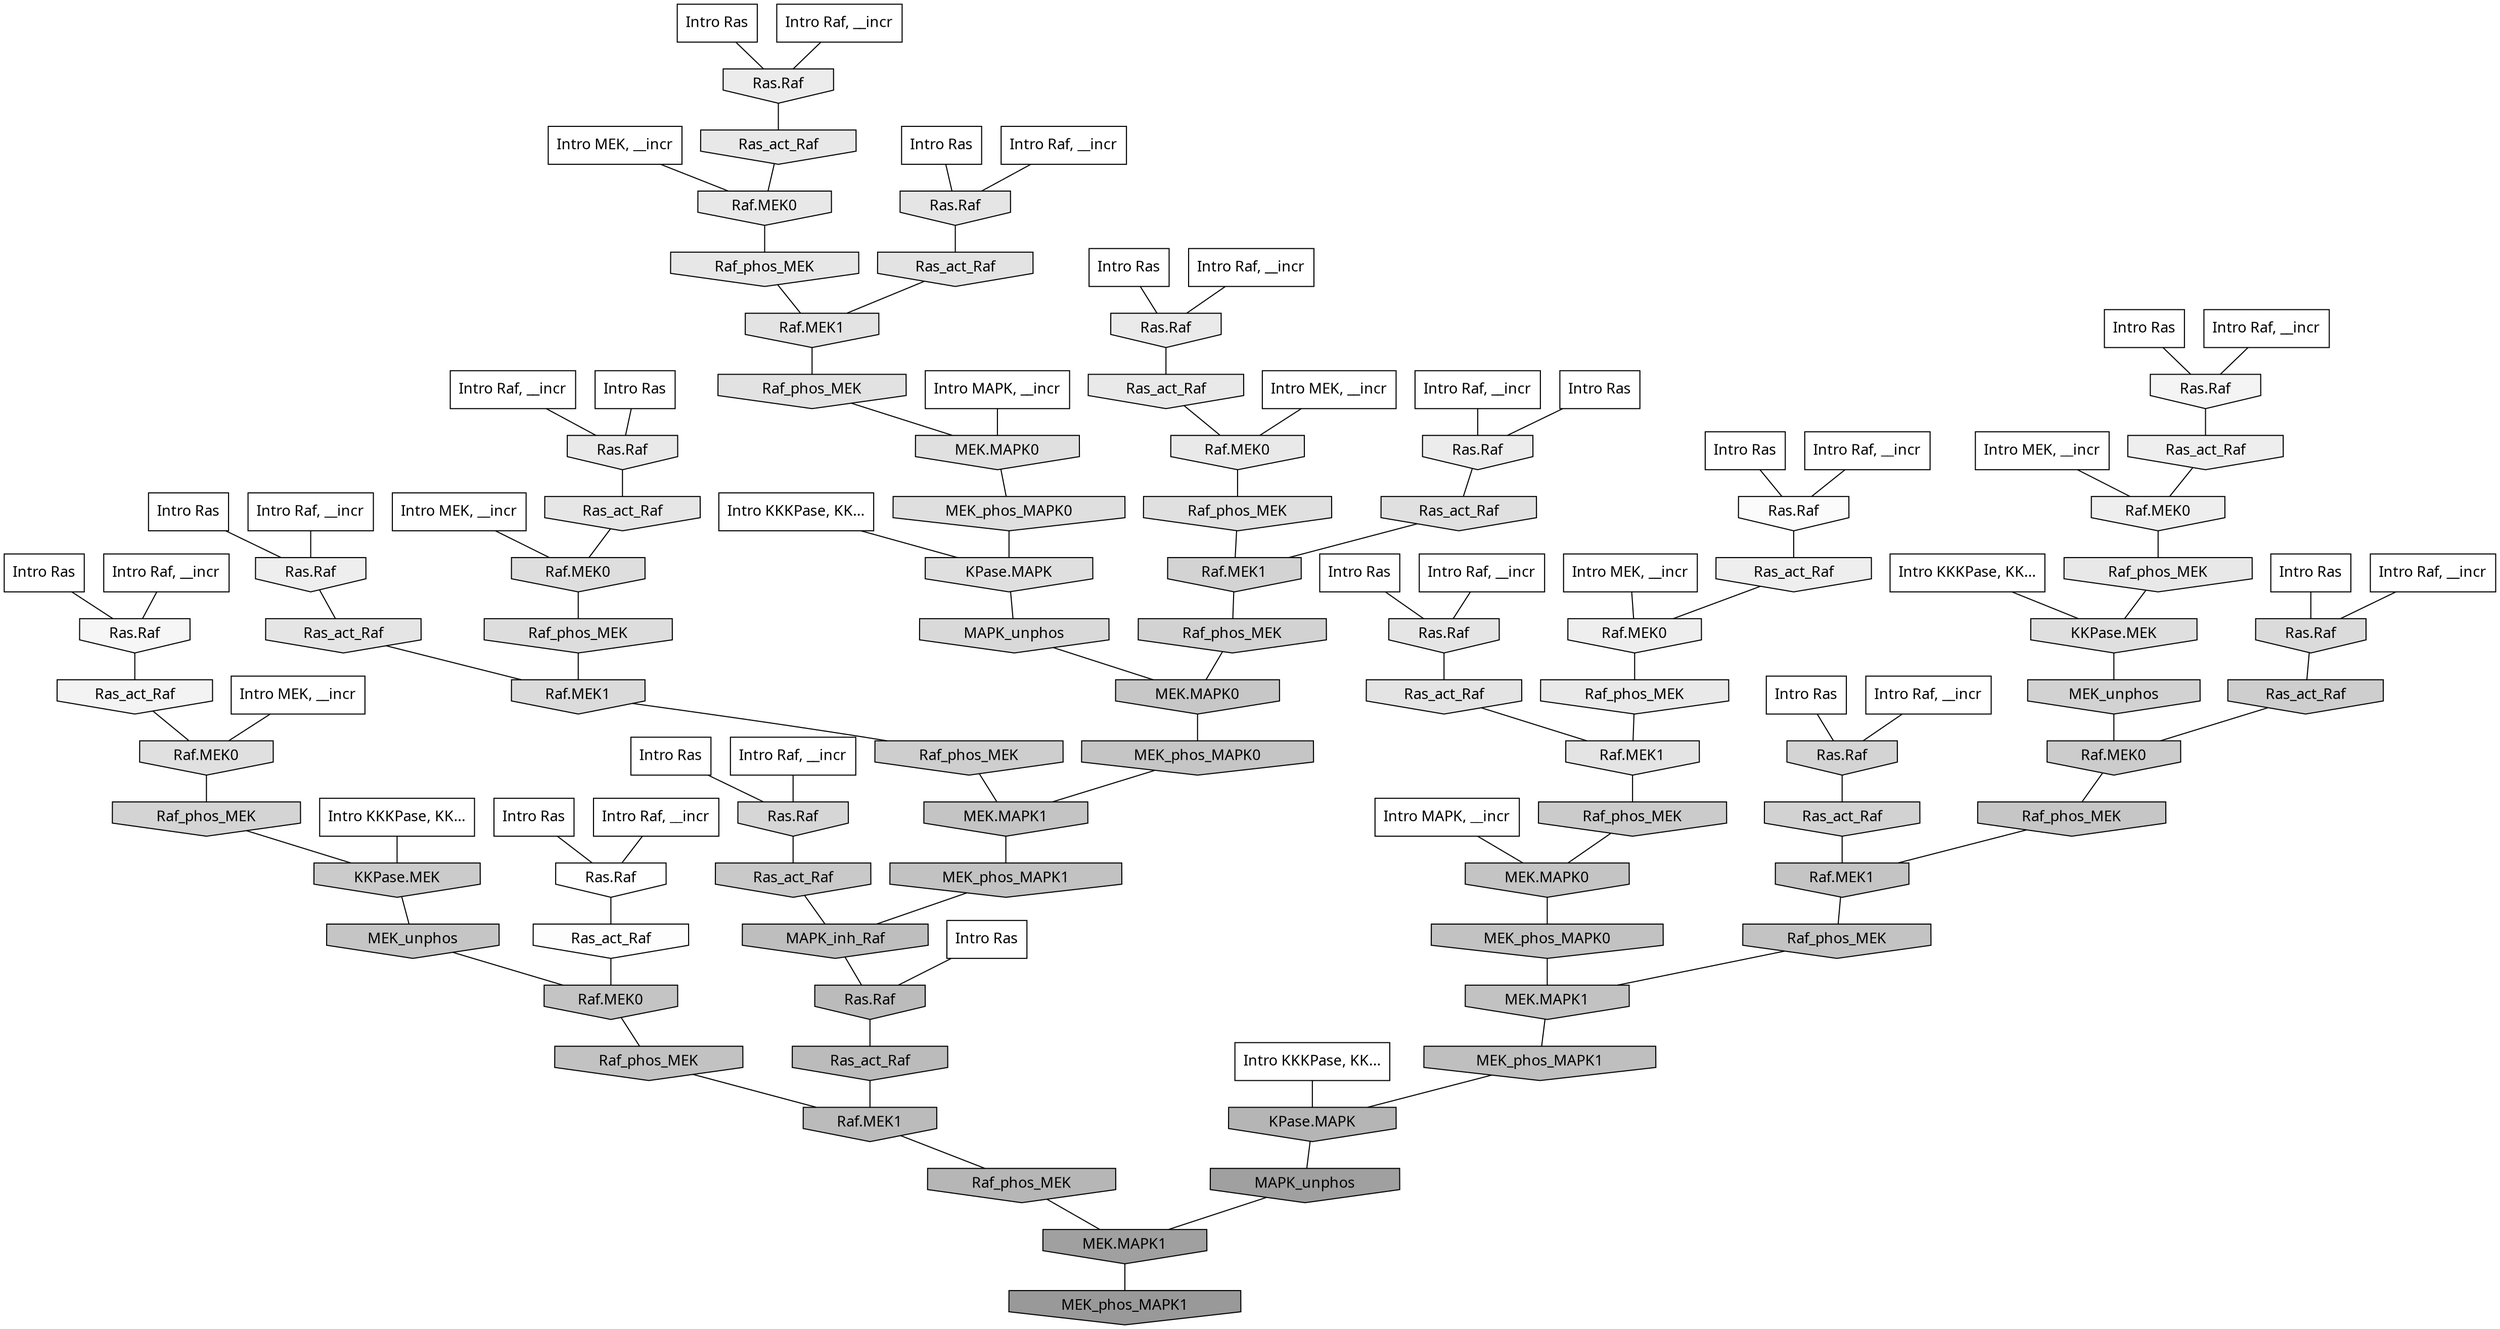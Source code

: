 digraph G{
  rankdir="TB";
  ranksep=0.30;
  node [fontname="CMU Serif"];
  edge [fontname="CMU Serif"];
  
  3 [label="Intro Ras", shape=rectangle, style=filled, fillcolor="0.000 0.000 1.000"]
  
  4 [label="Intro Ras", shape=rectangle, style=filled, fillcolor="0.000 0.000 1.000"]
  
  8 [label="Intro Ras", shape=rectangle, style=filled, fillcolor="0.000 0.000 1.000"]
  
  13 [label="Intro Ras", shape=rectangle, style=filled, fillcolor="0.000 0.000 1.000"]
  
  15 [label="Intro Ras", shape=rectangle, style=filled, fillcolor="0.000 0.000 1.000"]
  
  18 [label="Intro Ras", shape=rectangle, style=filled, fillcolor="0.000 0.000 1.000"]
  
  26 [label="Intro Ras", shape=rectangle, style=filled, fillcolor="0.000 0.000 1.000"]
  
  39 [label="Intro Ras", shape=rectangle, style=filled, fillcolor="0.000 0.000 1.000"]
  
  41 [label="Intro Ras", shape=rectangle, style=filled, fillcolor="0.000 0.000 1.000"]
  
  46 [label="Intro Ras", shape=rectangle, style=filled, fillcolor="0.000 0.000 1.000"]
  
  52 [label="Intro Ras", shape=rectangle, style=filled, fillcolor="0.000 0.000 1.000"]
  
  67 [label="Intro Ras", shape=rectangle, style=filled, fillcolor="0.000 0.000 1.000"]
  
  80 [label="Intro Ras", shape=rectangle, style=filled, fillcolor="0.000 0.000 1.000"]
  
  83 [label="Intro Ras", shape=rectangle, style=filled, fillcolor="0.000 0.000 1.000"]
  
  85 [label="Intro Ras", shape=rectangle, style=filled, fillcolor="0.000 0.000 1.000"]
  
  124 [label="Intro Raf, __incr", shape=rectangle, style=filled, fillcolor="0.000 0.000 1.000"]
  
  129 [label="Intro Raf, __incr", shape=rectangle, style=filled, fillcolor="0.000 0.000 1.000"]
  
  139 [label="Intro Raf, __incr", shape=rectangle, style=filled, fillcolor="0.000 0.000 1.000"]
  
  211 [label="Intro Raf, __incr", shape=rectangle, style=filled, fillcolor="0.000 0.000 1.000"]
  
  227 [label="Intro Raf, __incr", shape=rectangle, style=filled, fillcolor="0.000 0.000 1.000"]
  
  264 [label="Intro Raf, __incr", shape=rectangle, style=filled, fillcolor="0.000 0.000 1.000"]
  
  323 [label="Intro Raf, __incr", shape=rectangle, style=filled, fillcolor="0.000 0.000 1.000"]
  
  407 [label="Intro Raf, __incr", shape=rectangle, style=filled, fillcolor="0.000 0.000 1.000"]
  
  543 [label="Intro Raf, __incr", shape=rectangle, style=filled, fillcolor="0.000 0.000 1.000"]
  
  693 [label="Intro Raf, __incr", shape=rectangle, style=filled, fillcolor="0.000 0.000 1.000"]
  
  739 [label="Intro Raf, __incr", shape=rectangle, style=filled, fillcolor="0.000 0.000 1.000"]
  
  931 [label="Intro Raf, __incr", shape=rectangle, style=filled, fillcolor="0.000 0.000 1.000"]
  
  995 [label="Intro Raf, __incr", shape=rectangle, style=filled, fillcolor="0.000 0.000 1.000"]
  
  1046 [label="Intro Raf, __incr", shape=rectangle, style=filled, fillcolor="0.000 0.000 1.000"]
  
  1266 [label="Intro MEK, __incr", shape=rectangle, style=filled, fillcolor="0.000 0.000 1.000"]
  
  1278 [label="Intro MEK, __incr", shape=rectangle, style=filled, fillcolor="0.000 0.000 1.000"]
  
  1318 [label="Intro MEK, __incr", shape=rectangle, style=filled, fillcolor="0.000 0.000 1.000"]
  
  1538 [label="Intro MEK, __incr", shape=rectangle, style=filled, fillcolor="0.000 0.000 1.000"]
  
  2000 [label="Intro MEK, __incr", shape=rectangle, style=filled, fillcolor="0.000 0.000 1.000"]
  
  2089 [label="Intro MEK, __incr", shape=rectangle, style=filled, fillcolor="0.000 0.000 1.000"]
  
  2246 [label="Intro MAPK, __incr", shape=rectangle, style=filled, fillcolor="0.000 0.000 1.000"]
  
  2645 [label="Intro MAPK, __incr", shape=rectangle, style=filled, fillcolor="0.000 0.000 1.000"]
  
  3146 [label="Intro KKKPase, KK...", shape=rectangle, style=filled, fillcolor="0.000 0.000 1.000"]
  
  3159 [label="Intro KKKPase, KK...", shape=rectangle, style=filled, fillcolor="0.000 0.000 1.000"]
  
  3164 [label="Intro KKKPase, KK...", shape=rectangle, style=filled, fillcolor="0.000 0.000 1.000"]
  
  3178 [label="Intro KKKPase, KK...", shape=rectangle, style=filled, fillcolor="0.000 0.000 1.000"]
  
  3343 [label="Ras.Raf", shape=invhouse, style=filled, fillcolor="0.000 0.000 0.998"]
  
  3420 [label="Ras_act_Raf", shape=invhouse, style=filled, fillcolor="0.000 0.000 0.990"]
  
  3522 [label="Ras.Raf", shape=invhouse, style=filled, fillcolor="0.000 0.000 0.981"]
  
  3811 [label="Ras.Raf", shape=invhouse, style=filled, fillcolor="0.000 0.000 0.964"]
  
  4086 [label="Ras.Raf", shape=invhouse, style=filled, fillcolor="0.000 0.000 0.954"]
  
  4178 [label="Ras_act_Raf", shape=invhouse, style=filled, fillcolor="0.000 0.000 0.951"]
  
  4659 [label="Ras.Raf", shape=invhouse, style=filled, fillcolor="0.000 0.000 0.932"]
  
  4693 [label="Ras_act_Raf", shape=invhouse, style=filled, fillcolor="0.000 0.000 0.931"]
  
  4695 [label="Raf.MEK0", shape=invhouse, style=filled, fillcolor="0.000 0.000 0.931"]
  
  4715 [label="Ras_act_Raf", shape=invhouse, style=filled, fillcolor="0.000 0.000 0.930"]
  
  4744 [label="Raf.MEK0", shape=invhouse, style=filled, fillcolor="0.000 0.000 0.930"]
  
  4910 [label="Ras.Raf", shape=invhouse, style=filled, fillcolor="0.000 0.000 0.924"]
  
  4921 [label="Ras.Raf", shape=invhouse, style=filled, fillcolor="0.000 0.000 0.923"]
  
  5146 [label="Ras.Raf", shape=invhouse, style=filled, fillcolor="0.000 0.000 0.915"]
  
  5216 [label="Ras.Raf", shape=invhouse, style=filled, fillcolor="0.000 0.000 0.913"]
  
  5223 [label="Raf_phos_MEK", shape=invhouse, style=filled, fillcolor="0.000 0.000 0.913"]
  
  5231 [label="Ras_act_Raf", shape=invhouse, style=filled, fillcolor="0.000 0.000 0.912"]
  
  5233 [label="Raf.MEK0", shape=invhouse, style=filled, fillcolor="0.000 0.000 0.912"]
  
  5338 [label="Ras_act_Raf", shape=invhouse, style=filled, fillcolor="0.000 0.000 0.909"]
  
  5340 [label="Raf.MEK0", shape=invhouse, style=filled, fillcolor="0.000 0.000 0.909"]
  
  5381 [label="Raf_phos_MEK", shape=invhouse, style=filled, fillcolor="0.000 0.000 0.909"]
  
  5437 [label="Raf_phos_MEK", shape=invhouse, style=filled, fillcolor="0.000 0.000 0.906"]
  
  5584 [label="Ras_act_Raf", shape=invhouse, style=filled, fillcolor="0.000 0.000 0.900"]
  
  5665 [label="Ras.Raf", shape=invhouse, style=filled, fillcolor="0.000 0.000 0.898"]
  
  5721 [label="Ras_act_Raf", shape=invhouse, style=filled, fillcolor="0.000 0.000 0.896"]
  
  5787 [label="Ras.Raf", shape=invhouse, style=filled, fillcolor="0.000 0.000 0.895"]
  
  5804 [label="Ras_act_Raf", shape=invhouse, style=filled, fillcolor="0.000 0.000 0.894"]
  
  5806 [label="Raf.MEK1", shape=invhouse, style=filled, fillcolor="0.000 0.000 0.894"]
  
  6018 [label="Ras_act_Raf", shape=invhouse, style=filled, fillcolor="0.000 0.000 0.887"]
  
  6025 [label="Raf.MEK1", shape=invhouse, style=filled, fillcolor="0.000 0.000 0.887"]
  
  6093 [label="Raf_phos_MEK", shape=invhouse, style=filled, fillcolor="0.000 0.000 0.885"]
  
  6370 [label="Raf_phos_MEK", shape=invhouse, style=filled, fillcolor="0.000 0.000 0.878"]
  
  6407 [label="Ras_act_Raf", shape=invhouse, style=filled, fillcolor="0.000 0.000 0.877"]
  
  6427 [label="Raf.MEK0", shape=invhouse, style=filled, fillcolor="0.000 0.000 0.877"]
  
  6433 [label="MEK.MAPK0", shape=invhouse, style=filled, fillcolor="0.000 0.000 0.877"]
  
  6519 [label="KKPase.MEK", shape=invhouse, style=filled, fillcolor="0.000 0.000 0.875"]
  
  6637 [label="MEK_phos_MAPK0", shape=invhouse, style=filled, fillcolor="0.000 0.000 0.872"]
  
  6679 [label="KPase.MAPK", shape=invhouse, style=filled, fillcolor="0.000 0.000 0.872"]
  
  6731 [label="Raf.MEK0", shape=invhouse, style=filled, fillcolor="0.000 0.000 0.870"]
  
  6905 [label="Raf_phos_MEK", shape=invhouse, style=filled, fillcolor="0.000 0.000 0.867"]
  
  7516 [label="Ras.Raf", shape=invhouse, style=filled, fillcolor="0.000 0.000 0.856"]
  
  7524 [label="Raf.MEK1", shape=invhouse, style=filled, fillcolor="0.000 0.000 0.856"]
  
  7936 [label="MAPK_unphos", shape=invhouse, style=filled, fillcolor="0.000 0.000 0.848"]
  
  8563 [label="Ras.Raf", shape=invhouse, style=filled, fillcolor="0.000 0.000 0.837"]
  
  8909 [label="Ras.Raf", shape=invhouse, style=filled, fillcolor="0.000 0.000 0.831"]
  
  8981 [label="Raf_phos_MEK", shape=invhouse, style=filled, fillcolor="0.000 0.000 0.830"]
  
  9076 [label="Raf.MEK1", shape=invhouse, style=filled, fillcolor="0.000 0.000 0.828"]
  
  9431 [label="Raf_phos_MEK", shape=invhouse, style=filled, fillcolor="0.000 0.000 0.823"]
  
  9498 [label="MEK_unphos", shape=invhouse, style=filled, fillcolor="0.000 0.000 0.823"]
  
  9659 [label="Ras_act_Raf", shape=invhouse, style=filled, fillcolor="0.000 0.000 0.821"]
  
  10711 [label="Raf_phos_MEK", shape=invhouse, style=filled, fillcolor="0.000 0.000 0.808"]
  
  11018 [label="Ras_act_Raf", shape=invhouse, style=filled, fillcolor="0.000 0.000 0.805"]
  
  11781 [label="Raf.MEK0", shape=invhouse, style=filled, fillcolor="0.000 0.000 0.797"]
  
  11903 [label="KKPase.MEK", shape=invhouse, style=filled, fillcolor="0.000 0.000 0.795"]
  
  12125 [label="Raf_phos_MEK", shape=invhouse, style=filled, fillcolor="0.000 0.000 0.793"]
  
  12567 [label="Ras_act_Raf", shape=invhouse, style=filled, fillcolor="0.000 0.000 0.789"]
  
  13497 [label="MEK.MAPK0", shape=invhouse, style=filled, fillcolor="0.000 0.000 0.781"]
  
  14377 [label="Raf_phos_MEK", shape=invhouse, style=filled, fillcolor="0.000 0.000 0.774"]
  
  14506 [label="MEK_phos_MAPK0", shape=invhouse, style=filled, fillcolor="0.000 0.000 0.773"]
  
  14590 [label="MEK_unphos", shape=invhouse, style=filled, fillcolor="0.000 0.000 0.772"]
  
  14998 [label="MEK.MAPK1", shape=invhouse, style=filled, fillcolor="0.000 0.000 0.769"]
  
  15021 [label="Raf.MEK0", shape=invhouse, style=filled, fillcolor="0.000 0.000 0.769"]
  
  15038 [label="MEK.MAPK0", shape=invhouse, style=filled, fillcolor="0.000 0.000 0.769"]
  
  15106 [label="Raf.MEK1", shape=invhouse, style=filled, fillcolor="0.000 0.000 0.768"]
  
  15517 [label="Raf_phos_MEK", shape=invhouse, style=filled, fillcolor="0.000 0.000 0.764"]
  
  15739 [label="Raf_phos_MEK", shape=invhouse, style=filled, fillcolor="0.000 0.000 0.761"]
  
  15842 [label="MEK_phos_MAPK1", shape=invhouse, style=filled, fillcolor="0.000 0.000 0.760"]
  
  16009 [label="MEK_phos_MAPK0", shape=invhouse, style=filled, fillcolor="0.000 0.000 0.758"]
  
  16010 [label="MEK.MAPK1", shape=invhouse, style=filled, fillcolor="0.000 0.000 0.758"]
  
  16647 [label="MEK_phos_MAPK1", shape=invhouse, style=filled, fillcolor="0.000 0.000 0.750"]
  
  17085 [label="MAPK_inh_Raf", shape=invhouse, style=filled, fillcolor="0.000 0.000 0.743"]
  
  17560 [label="Ras.Raf", shape=invhouse, style=filled, fillcolor="0.000 0.000 0.734"]
  
  17668 [label="Ras_act_Raf", shape=invhouse, style=filled, fillcolor="0.000 0.000 0.732"]
  
  17670 [label="Raf.MEK1", shape=invhouse, style=filled, fillcolor="0.000 0.000 0.732"]
  
  18551 [label="Raf_phos_MEK", shape=invhouse, style=filled, fillcolor="0.000 0.000 0.712"]
  
  18691 [label="KPase.MAPK", shape=invhouse, style=filled, fillcolor="0.000 0.000 0.708"]
  
  21292 [label="MAPK_unphos", shape=invhouse, style=filled, fillcolor="0.000 0.000 0.627"]
  
  21293 [label="MEK.MAPK1", shape=invhouse, style=filled, fillcolor="0.000 0.000 0.627"]
  
  21955 [label="MEK_phos_MAPK1", shape=invhouse, style=filled, fillcolor="0.000 0.000 0.600"]
  
  
  21293 -> 21955 [dir=none, color="0.000 0.000 0.000"] 
  21292 -> 21293 [dir=none, color="0.000 0.000 0.000"] 
  18691 -> 21292 [dir=none, color="0.000 0.000 0.000"] 
  18551 -> 21293 [dir=none, color="0.000 0.000 0.000"] 
  17670 -> 18551 [dir=none, color="0.000 0.000 0.000"] 
  17668 -> 17670 [dir=none, color="0.000 0.000 0.000"] 
  17560 -> 17668 [dir=none, color="0.000 0.000 0.000"] 
  17085 -> 17560 [dir=none, color="0.000 0.000 0.000"] 
  16647 -> 18691 [dir=none, color="0.000 0.000 0.000"] 
  16010 -> 16647 [dir=none, color="0.000 0.000 0.000"] 
  16009 -> 16010 [dir=none, color="0.000 0.000 0.000"] 
  15842 -> 17085 [dir=none, color="0.000 0.000 0.000"] 
  15739 -> 17670 [dir=none, color="0.000 0.000 0.000"] 
  15517 -> 16010 [dir=none, color="0.000 0.000 0.000"] 
  15106 -> 15517 [dir=none, color="0.000 0.000 0.000"] 
  15038 -> 16009 [dir=none, color="0.000 0.000 0.000"] 
  15021 -> 15739 [dir=none, color="0.000 0.000 0.000"] 
  14998 -> 15842 [dir=none, color="0.000 0.000 0.000"] 
  14590 -> 15021 [dir=none, color="0.000 0.000 0.000"] 
  14506 -> 14998 [dir=none, color="0.000 0.000 0.000"] 
  14377 -> 15106 [dir=none, color="0.000 0.000 0.000"] 
  13497 -> 14506 [dir=none, color="0.000 0.000 0.000"] 
  12567 -> 17085 [dir=none, color="0.000 0.000 0.000"] 
  12125 -> 15038 [dir=none, color="0.000 0.000 0.000"] 
  11903 -> 14590 [dir=none, color="0.000 0.000 0.000"] 
  11781 -> 14377 [dir=none, color="0.000 0.000 0.000"] 
  11018 -> 11781 [dir=none, color="0.000 0.000 0.000"] 
  10711 -> 14998 [dir=none, color="0.000 0.000 0.000"] 
  9659 -> 15106 [dir=none, color="0.000 0.000 0.000"] 
  9498 -> 11781 [dir=none, color="0.000 0.000 0.000"] 
  9431 -> 13497 [dir=none, color="0.000 0.000 0.000"] 
  9076 -> 9431 [dir=none, color="0.000 0.000 0.000"] 
  8981 -> 11903 [dir=none, color="0.000 0.000 0.000"] 
  8909 -> 9659 [dir=none, color="0.000 0.000 0.000"] 
  8563 -> 12567 [dir=none, color="0.000 0.000 0.000"] 
  7936 -> 13497 [dir=none, color="0.000 0.000 0.000"] 
  7524 -> 10711 [dir=none, color="0.000 0.000 0.000"] 
  7516 -> 11018 [dir=none, color="0.000 0.000 0.000"] 
  6905 -> 7524 [dir=none, color="0.000 0.000 0.000"] 
  6731 -> 6905 [dir=none, color="0.000 0.000 0.000"] 
  6679 -> 7936 [dir=none, color="0.000 0.000 0.000"] 
  6637 -> 6679 [dir=none, color="0.000 0.000 0.000"] 
  6519 -> 9498 [dir=none, color="0.000 0.000 0.000"] 
  6433 -> 6637 [dir=none, color="0.000 0.000 0.000"] 
  6427 -> 8981 [dir=none, color="0.000 0.000 0.000"] 
  6407 -> 9076 [dir=none, color="0.000 0.000 0.000"] 
  6370 -> 9076 [dir=none, color="0.000 0.000 0.000"] 
  6093 -> 6433 [dir=none, color="0.000 0.000 0.000"] 
  6025 -> 6093 [dir=none, color="0.000 0.000 0.000"] 
  6018 -> 6025 [dir=none, color="0.000 0.000 0.000"] 
  5806 -> 12125 [dir=none, color="0.000 0.000 0.000"] 
  5804 -> 5806 [dir=none, color="0.000 0.000 0.000"] 
  5787 -> 6018 [dir=none, color="0.000 0.000 0.000"] 
  5721 -> 7524 [dir=none, color="0.000 0.000 0.000"] 
  5665 -> 5804 [dir=none, color="0.000 0.000 0.000"] 
  5584 -> 6731 [dir=none, color="0.000 0.000 0.000"] 
  5437 -> 6025 [dir=none, color="0.000 0.000 0.000"] 
  5381 -> 6519 [dir=none, color="0.000 0.000 0.000"] 
  5340 -> 5437 [dir=none, color="0.000 0.000 0.000"] 
  5338 -> 5340 [dir=none, color="0.000 0.000 0.000"] 
  5233 -> 6370 [dir=none, color="0.000 0.000 0.000"] 
  5231 -> 5233 [dir=none, color="0.000 0.000 0.000"] 
  5223 -> 5806 [dir=none, color="0.000 0.000 0.000"] 
  5216 -> 5584 [dir=none, color="0.000 0.000 0.000"] 
  5146 -> 5231 [dir=none, color="0.000 0.000 0.000"] 
  4921 -> 5338 [dir=none, color="0.000 0.000 0.000"] 
  4910 -> 6407 [dir=none, color="0.000 0.000 0.000"] 
  4744 -> 5223 [dir=none, color="0.000 0.000 0.000"] 
  4715 -> 4744 [dir=none, color="0.000 0.000 0.000"] 
  4695 -> 5381 [dir=none, color="0.000 0.000 0.000"] 
  4693 -> 4695 [dir=none, color="0.000 0.000 0.000"] 
  4659 -> 5721 [dir=none, color="0.000 0.000 0.000"] 
  4178 -> 6427 [dir=none, color="0.000 0.000 0.000"] 
  4086 -> 4693 [dir=none, color="0.000 0.000 0.000"] 
  3811 -> 4178 [dir=none, color="0.000 0.000 0.000"] 
  3522 -> 4715 [dir=none, color="0.000 0.000 0.000"] 
  3420 -> 15021 [dir=none, color="0.000 0.000 0.000"] 
  3343 -> 3420 [dir=none, color="0.000 0.000 0.000"] 
  3178 -> 11903 [dir=none, color="0.000 0.000 0.000"] 
  3164 -> 18691 [dir=none, color="0.000 0.000 0.000"] 
  3159 -> 6679 [dir=none, color="0.000 0.000 0.000"] 
  3146 -> 6519 [dir=none, color="0.000 0.000 0.000"] 
  2645 -> 6433 [dir=none, color="0.000 0.000 0.000"] 
  2246 -> 15038 [dir=none, color="0.000 0.000 0.000"] 
  2089 -> 4744 [dir=none, color="0.000 0.000 0.000"] 
  2000 -> 6427 [dir=none, color="0.000 0.000 0.000"] 
  1538 -> 4695 [dir=none, color="0.000 0.000 0.000"] 
  1318 -> 5233 [dir=none, color="0.000 0.000 0.000"] 
  1278 -> 6731 [dir=none, color="0.000 0.000 0.000"] 
  1266 -> 5340 [dir=none, color="0.000 0.000 0.000"] 
  1046 -> 3522 [dir=none, color="0.000 0.000 0.000"] 
  995 -> 4910 [dir=none, color="0.000 0.000 0.000"] 
  931 -> 5665 [dir=none, color="0.000 0.000 0.000"] 
  739 -> 8563 [dir=none, color="0.000 0.000 0.000"] 
  693 -> 3343 [dir=none, color="0.000 0.000 0.000"] 
  543 -> 5216 [dir=none, color="0.000 0.000 0.000"] 
  407 -> 7516 [dir=none, color="0.000 0.000 0.000"] 
  323 -> 5146 [dir=none, color="0.000 0.000 0.000"] 
  264 -> 5787 [dir=none, color="0.000 0.000 0.000"] 
  227 -> 8909 [dir=none, color="0.000 0.000 0.000"] 
  211 -> 3811 [dir=none, color="0.000 0.000 0.000"] 
  139 -> 4086 [dir=none, color="0.000 0.000 0.000"] 
  129 -> 4921 [dir=none, color="0.000 0.000 0.000"] 
  124 -> 4659 [dir=none, color="0.000 0.000 0.000"] 
  85 -> 5146 [dir=none, color="0.000 0.000 0.000"] 
  83 -> 5216 [dir=none, color="0.000 0.000 0.000"] 
  80 -> 3811 [dir=none, color="0.000 0.000 0.000"] 
  67 -> 4086 [dir=none, color="0.000 0.000 0.000"] 
  52 -> 4921 [dir=none, color="0.000 0.000 0.000"] 
  46 -> 3522 [dir=none, color="0.000 0.000 0.000"] 
  41 -> 3343 [dir=none, color="0.000 0.000 0.000"] 
  39 -> 8563 [dir=none, color="0.000 0.000 0.000"] 
  26 -> 4910 [dir=none, color="0.000 0.000 0.000"] 
  18 -> 4659 [dir=none, color="0.000 0.000 0.000"] 
  15 -> 7516 [dir=none, color="0.000 0.000 0.000"] 
  13 -> 17560 [dir=none, color="0.000 0.000 0.000"] 
  8 -> 8909 [dir=none, color="0.000 0.000 0.000"] 
  4 -> 5787 [dir=none, color="0.000 0.000 0.000"] 
  3 -> 5665 [dir=none, color="0.000 0.000 0.000"] 
  
  }
